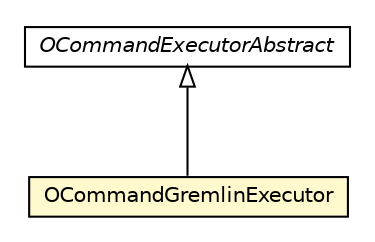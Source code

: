 #!/usr/local/bin/dot
#
# Class diagram 
# Generated by UMLGraph version R5_6-24-gf6e263 (http://www.umlgraph.org/)
#

digraph G {
	edge [fontname="Helvetica",fontsize=10,labelfontname="Helvetica",labelfontsize=10];
	node [fontname="Helvetica",fontsize=10,shape=plaintext];
	nodesep=0.25;
	ranksep=0.5;
	// com.orientechnologies.orient.core.command.OCommandExecutorAbstract
	c1114146 [label=<<table title="com.orientechnologies.orient.core.command.OCommandExecutorAbstract" border="0" cellborder="1" cellspacing="0" cellpadding="2" port="p" href="../../core/command/OCommandExecutorAbstract.html">
		<tr><td><table border="0" cellspacing="0" cellpadding="1">
<tr><td align="center" balign="center"><font face="Helvetica-Oblique"> OCommandExecutorAbstract </font></td></tr>
		</table></td></tr>
		</table>>, URL="../../core/command/OCommandExecutorAbstract.html", fontname="Helvetica", fontcolor="black", fontsize=10.0];
	// com.orientechnologies.orient.graph.gremlin.OCommandGremlinExecutor
	c1115462 [label=<<table title="com.orientechnologies.orient.graph.gremlin.OCommandGremlinExecutor" border="0" cellborder="1" cellspacing="0" cellpadding="2" port="p" bgcolor="lemonChiffon" href="./OCommandGremlinExecutor.html">
		<tr><td><table border="0" cellspacing="0" cellpadding="1">
<tr><td align="center" balign="center"> OCommandGremlinExecutor </td></tr>
		</table></td></tr>
		</table>>, URL="./OCommandGremlinExecutor.html", fontname="Helvetica", fontcolor="black", fontsize=10.0];
	//com.orientechnologies.orient.graph.gremlin.OCommandGremlinExecutor extends com.orientechnologies.orient.core.command.OCommandExecutorAbstract
	c1114146:p -> c1115462:p [dir=back,arrowtail=empty];
}

